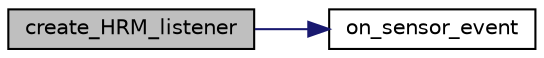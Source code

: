digraph "create_HRM_listener"
{
  edge [fontname="Helvetica",fontsize="10",labelfontname="Helvetica",labelfontsize="10"];
  node [fontname="Helvetica",fontsize="10",shape=record];
  rankdir="LR";
  Node7 [label="create_HRM_listener",height=0.2,width=0.4,color="black", fillcolor="grey75", style="filled", fontcolor="black"];
  Node7 -> Node8 [color="midnightblue",fontsize="10",style="solid",fontname="Helvetica"];
  Node8 [label="on_sensor_event",height=0.2,width=0.4,color="black", fillcolor="white", style="filled",URL="$recording_8c.html#a70fc5e13b87cce8b0868ce5ebac0e8d9",tooltip="Sensor event, if the heartbeat is higher than 40bpm than the next screen is displayed. "];
}
